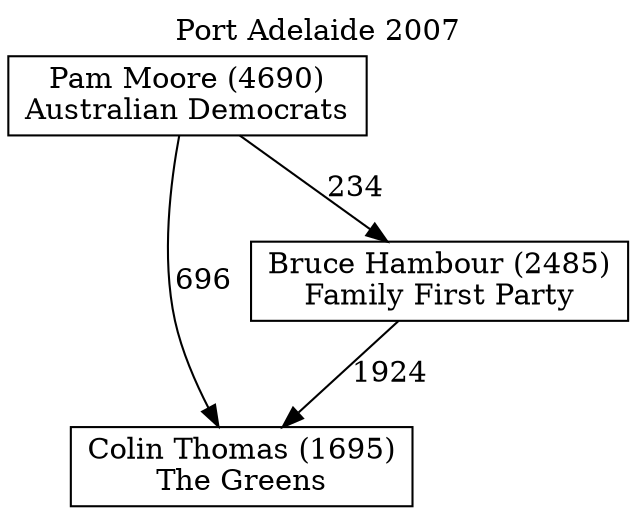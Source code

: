 // House preference flow
digraph "Colin Thomas (1695)_Port Adelaide_2007" {
	graph [label="Port Adelaide 2007" labelloc=t mclimit=10]
	node [shape=box]
	"Colin Thomas (1695)" [label="Colin Thomas (1695)
The Greens"]
	"Bruce Hambour (2485)" [label="Bruce Hambour (2485)
Family First Party"]
	"Pam Moore (4690)" [label="Pam Moore (4690)
Australian Democrats"]
	"Colin Thomas (1695)" [label="Colin Thomas (1695)
The Greens"]
	"Pam Moore (4690)" [label="Pam Moore (4690)
Australian Democrats"]
	"Pam Moore (4690)" [label="Pam Moore (4690)
Australian Democrats"]
	"Bruce Hambour (2485)" [label="Bruce Hambour (2485)
Family First Party"]
	"Pam Moore (4690)" [label="Pam Moore (4690)
Australian Democrats"]
	"Pam Moore (4690)" [label="Pam Moore (4690)
Australian Democrats"]
	"Bruce Hambour (2485)" -> "Colin Thomas (1695)" [label=1924]
	"Pam Moore (4690)" -> "Bruce Hambour (2485)" [label=234]
	"Pam Moore (4690)" -> "Colin Thomas (1695)" [label=696]
}

